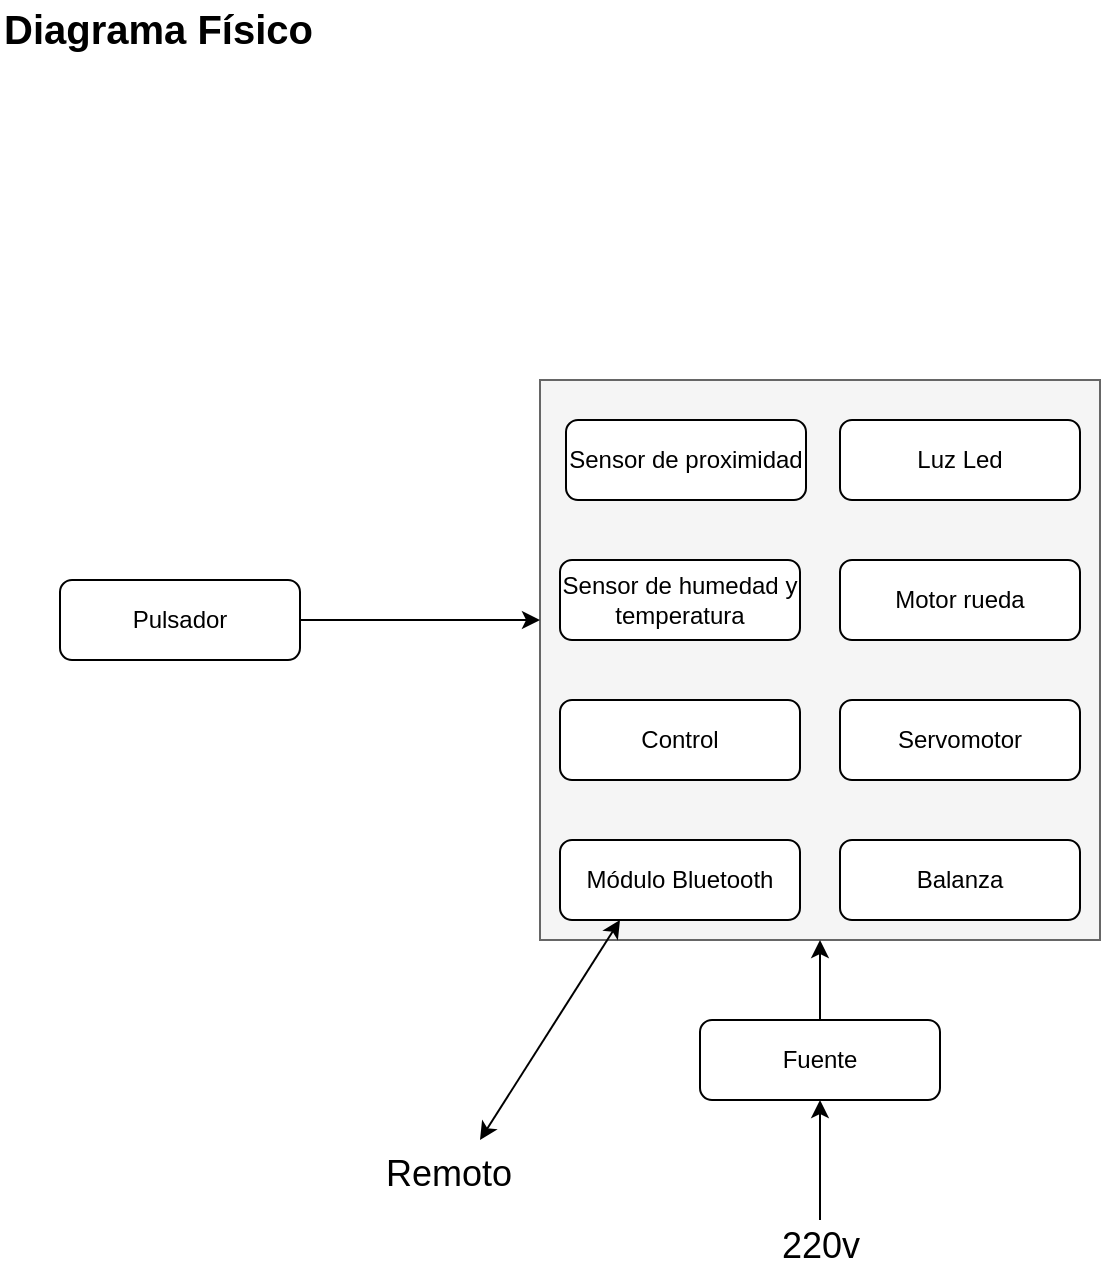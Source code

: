 <mxfile version="10.6.6" type="device"><diagram id="HATcN9iNYo2sIUN5zzX2" name="Página-1"><mxGraphModel dx="834" dy="484" grid="1" gridSize="10" guides="1" tooltips="1" connect="1" arrows="1" fold="1" page="1" pageScale="1" pageWidth="827" pageHeight="1169" math="0" shadow="0"><root><mxCell id="0"/><mxCell id="1" parent="0"/><mxCell id="Zzn2BgYCcbiLt0wXhRQB-20" value="" style="rounded=0;whiteSpace=wrap;html=1;align=center;fillColor=#f5f5f5;strokeColor=#666666;fontColor=#333333;" vertex="1" parent="1"><mxGeometry x="280" y="200" width="280" height="280" as="geometry"/></mxCell><mxCell id="ciuTdQTVXY5eTaxED4Si-30" value="Diagrama Físico" style="text;html=1;resizable=0;points=[];autosize=1;align=left;verticalAlign=top;spacingTop=-4;fontSize=20;fontStyle=1" parent="1" vertex="1"><mxGeometry x="10" y="10" width="160" height="30" as="geometry"/></mxCell><mxCell id="Zzn2BgYCcbiLt0wXhRQB-9" style="edgeStyle=orthogonalEdgeStyle;rounded=0;orthogonalLoop=1;jettySize=auto;html=1;exitX=1;exitY=0.5;exitDx=0;exitDy=0;entryX=0;entryY=0.5;entryDx=0;entryDy=0;startArrow=none;startFill=0;" edge="1" parent="1" source="Zzn2BgYCcbiLt0wXhRQB-3"><mxGeometry relative="1" as="geometry"><mxPoint x="280" y="320" as="targetPoint"/></mxGeometry></mxCell><mxCell id="Zzn2BgYCcbiLt0wXhRQB-3" value="Pulsador" style="rounded=1;whiteSpace=wrap;html=1;" vertex="1" parent="1"><mxGeometry x="40" y="300" width="120" height="40" as="geometry"/></mxCell><mxCell id="Zzn2BgYCcbiLt0wXhRQB-10" value="Módulo Bluetooth" style="rounded=1;whiteSpace=wrap;html=1;" vertex="1" parent="1"><mxGeometry x="290" y="430" width="120" height="40" as="geometry"/></mxCell><mxCell id="Zzn2BgYCcbiLt0wXhRQB-13" value="" style="endArrow=classic;html=1;entryX=0.25;entryY=1;entryDx=0;entryDy=0;startArrow=classic;startFill=1;" edge="1" parent="1" target="Zzn2BgYCcbiLt0wXhRQB-10"><mxGeometry width="50" height="50" relative="1" as="geometry"><mxPoint x="250" y="580" as="sourcePoint"/><mxPoint x="290" y="510" as="targetPoint"/></mxGeometry></mxCell><mxCell id="Zzn2BgYCcbiLt0wXhRQB-14" value="Remoto" style="text;html=1;resizable=0;points=[];autosize=1;align=center;verticalAlign=top;spacingTop=-4;fontSize=18;" vertex="1" parent="1"><mxGeometry x="204" y="584" width="60" height="20" as="geometry"/></mxCell><mxCell id="Zzn2BgYCcbiLt0wXhRQB-15" value="Control" style="rounded=1;whiteSpace=wrap;html=1;" vertex="1" parent="1"><mxGeometry x="290" y="360" width="120" height="40" as="geometry"/></mxCell><mxCell id="Zzn2BgYCcbiLt0wXhRQB-16" value="Sensor de humedad y temperatura" style="rounded=1;whiteSpace=wrap;html=1;" vertex="1" parent="1"><mxGeometry x="290" y="290" width="120" height="40" as="geometry"/></mxCell><mxCell id="Zzn2BgYCcbiLt0wXhRQB-17" value="Sensor de proximidad" style="rounded=1;whiteSpace=wrap;html=1;" vertex="1" parent="1"><mxGeometry x="293" y="220" width="120" height="40" as="geometry"/></mxCell><mxCell id="Zzn2BgYCcbiLt0wXhRQB-19" value="Balanza" style="rounded=1;whiteSpace=wrap;html=1;" vertex="1" parent="1"><mxGeometry x="430" y="430" width="120" height="40" as="geometry"/></mxCell><mxCell id="Zzn2BgYCcbiLt0wXhRQB-21" value="Servomotor" style="rounded=1;whiteSpace=wrap;html=1;" vertex="1" parent="1"><mxGeometry x="430" y="360" width="120" height="40" as="geometry"/></mxCell><mxCell id="Zzn2BgYCcbiLt0wXhRQB-22" value="Motor rueda" style="rounded=1;whiteSpace=wrap;html=1;" vertex="1" parent="1"><mxGeometry x="430" y="290" width="120" height="40" as="geometry"/></mxCell><mxCell id="Zzn2BgYCcbiLt0wXhRQB-23" value="Luz Led" style="rounded=1;whiteSpace=wrap;html=1;" vertex="1" parent="1"><mxGeometry x="430" y="220" width="120" height="40" as="geometry"/></mxCell><mxCell id="Zzn2BgYCcbiLt0wXhRQB-27" style="edgeStyle=orthogonalEdgeStyle;rounded=0;orthogonalLoop=1;jettySize=auto;html=1;exitX=0.5;exitY=0;exitDx=0;exitDy=0;entryX=0.5;entryY=1;entryDx=0;entryDy=0;startArrow=none;startFill=0;" edge="1" parent="1" source="Zzn2BgYCcbiLt0wXhRQB-26" target="Zzn2BgYCcbiLt0wXhRQB-20"><mxGeometry relative="1" as="geometry"/></mxCell><mxCell id="Zzn2BgYCcbiLt0wXhRQB-26" value="Fuente" style="rounded=1;whiteSpace=wrap;html=1;" vertex="1" parent="1"><mxGeometry x="360" y="520" width="120" height="40" as="geometry"/></mxCell><mxCell id="Zzn2BgYCcbiLt0wXhRQB-29" style="edgeStyle=orthogonalEdgeStyle;rounded=0;orthogonalLoop=1;jettySize=auto;html=1;entryX=0.5;entryY=1;entryDx=0;entryDy=0;startArrow=none;startFill=0;" edge="1" parent="1" source="Zzn2BgYCcbiLt0wXhRQB-28" target="Zzn2BgYCcbiLt0wXhRQB-26"><mxGeometry relative="1" as="geometry"/></mxCell><mxCell id="Zzn2BgYCcbiLt0wXhRQB-28" value="220v" style="text;html=1;resizable=0;points=[];autosize=1;align=center;verticalAlign=top;spacingTop=-4;fontSize=18;" vertex="1" parent="1"><mxGeometry x="400" y="620" width="40" height="20" as="geometry"/></mxCell></root></mxGraphModel></diagram></mxfile>
